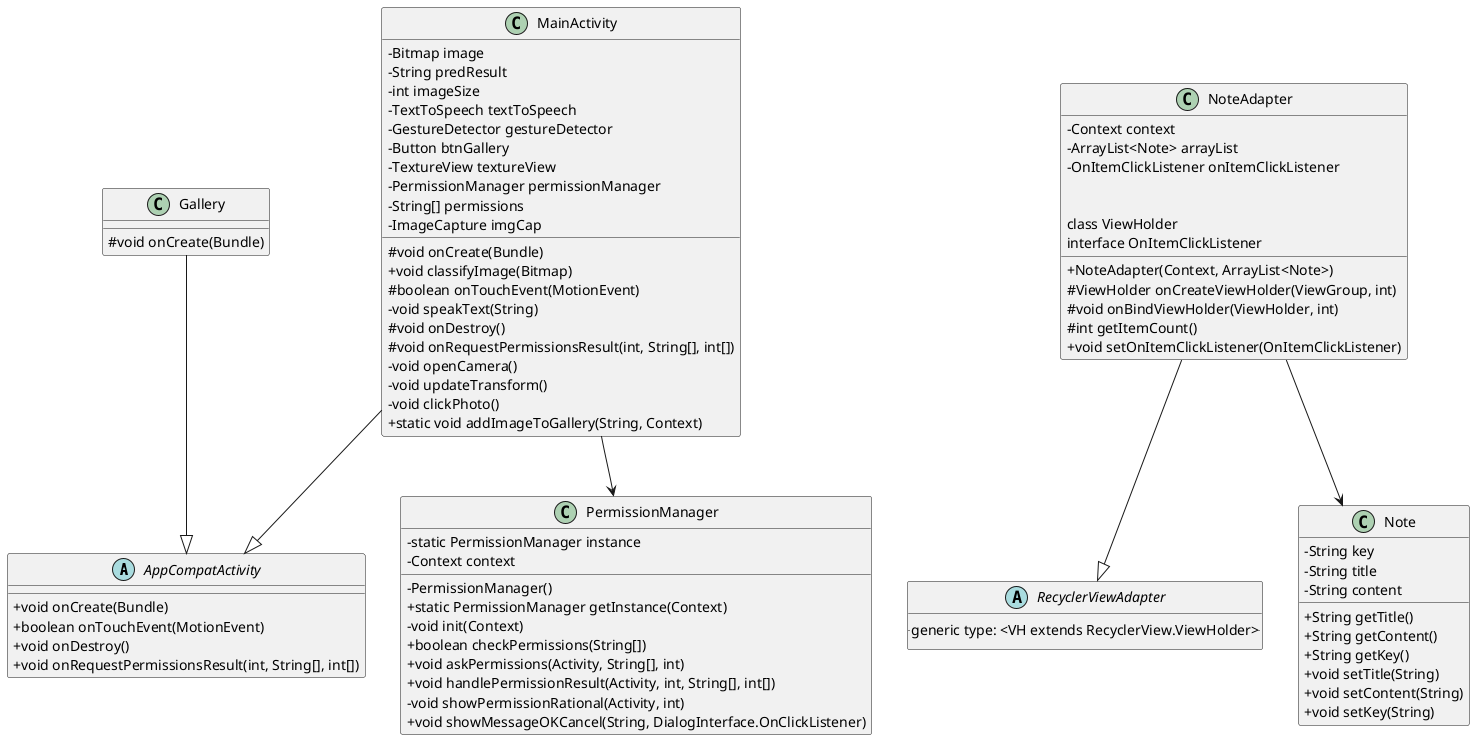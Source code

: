 @startuml

skinparam classAttributeIconSize 0

' Define Android base classes
abstract class AppCompatActivity {
    + void onCreate(Bundle)
    + boolean onTouchEvent(MotionEvent)
    + void onDestroy()
    + void onRequestPermissionsResult(int, String[], int[])
}
abstract class RecyclerViewAdapter {
    ..generic type: <VH extends RecyclerView.ViewHolder>..
}

' MainActivity
class MainActivity {
    - Bitmap image
    - String predResult
    - int imageSize
    - TextToSpeech textToSpeech
    - GestureDetector gestureDetector
    - Button btnGallery
    - TextureView textureView
    - PermissionManager permissionManager
    - String[] permissions
    - ImageCapture imgCap

    # void onCreate(Bundle)
    + void classifyImage(Bitmap)
    # boolean onTouchEvent(MotionEvent)
    - void speakText(String)
    # void onDestroy()
    # void onRequestPermissionsResult(int, String[], int[])
    - void openCamera()
    - void updateTransform()
    - void clickPhoto()
    + static void addImageToGallery(String, Context)
}

MainActivity --|> AppCompatActivity

' Gallery
class Gallery {
    # void onCreate(Bundle)
}

Gallery --|> AppCompatActivity

' Note
class Note {
    - String key
    - String title
    - String content

    + String getTitle()
    + String getContent()
    + String getKey()
    + void setTitle(String)
    + void setContent(String)
    + void setKey(String)
}

' NoteAdapter
class NoteAdapter {
    - Context context
    - ArrayList<Note> arrayList
    - OnItemClickListener onItemClickListener

    + NoteAdapter(Context, ArrayList<Note>)
    # ViewHolder onCreateViewHolder(ViewGroup, int)
    # void onBindViewHolder(ViewHolder, int)
    # int getItemCount()
    + void setOnItemClickListener(OnItemClickListener)

    class ViewHolder
    interface OnItemClickListener
}

NoteAdapter --|> RecyclerViewAdapter
NoteAdapter --> Note
NoteAdapter --> NoteAdapter.ViewHolder
NoteAdapter --> NoteAdapter.OnItemClickListener

' PermissionManager
class PermissionManager {
    - static PermissionManager instance
    - Context context

    - PermissionManager()
    + static PermissionManager getInstance(Context)
    - void init(Context)
    + boolean checkPermissions(String[])
    + void askPermissions(Activity, String[], int)
    + void handlePermissionResult(Activity, int, String[], int[])
    - void showPermissionRational(Activity, int)
    + void showMessageOKCancel(String, DialogInterface.OnClickListener)
}

MainActivity --> PermissionManager

@enduml
